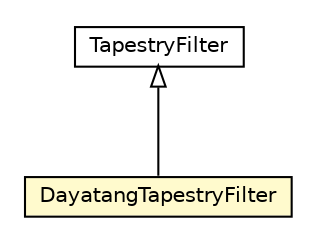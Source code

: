 #!/usr/local/bin/dot
#
# Class diagram 
# Generated by UMLGraph version R5_6_6-8-g8d7759 (http://www.umlgraph.org/)
#

digraph G {
	edge [fontname="Helvetica",fontsize=10,labelfontname="Helvetica",labelfontsize=10];
	node [fontname="Helvetica",fontsize=10,shape=plaintext];
	nodesep=0.25;
	ranksep=0.5;
	// org.dayatang.ioc.tapestry.webapp.filter.DayatangTapestryFilter
	c13 [label=<<table title="org.dayatang.ioc.tapestry.webapp.filter.DayatangTapestryFilter" border="0" cellborder="1" cellspacing="0" cellpadding="2" port="p" bgcolor="lemonChiffon" href="./DayatangTapestryFilter.html">
		<tr><td><table border="0" cellspacing="0" cellpadding="1">
<tr><td align="center" balign="center"> DayatangTapestryFilter </td></tr>
		</table></td></tr>
		</table>>, URL="./DayatangTapestryFilter.html", fontname="Helvetica", fontcolor="black", fontsize=10.0];
	//org.dayatang.ioc.tapestry.webapp.filter.DayatangTapestryFilter extends org.apache.tapestry5.TapestryFilter
	c15:p -> c13:p [dir=back,arrowtail=empty];
	// org.apache.tapestry5.TapestryFilter
	c15 [label=<<table title="org.apache.tapestry5.TapestryFilter" border="0" cellborder="1" cellspacing="0" cellpadding="2" port="p">
		<tr><td><table border="0" cellspacing="0" cellpadding="1">
<tr><td align="center" balign="center"> TapestryFilter </td></tr>
		</table></td></tr>
		</table>>, URL="null", fontname="Helvetica", fontcolor="black", fontsize=10.0];
}

